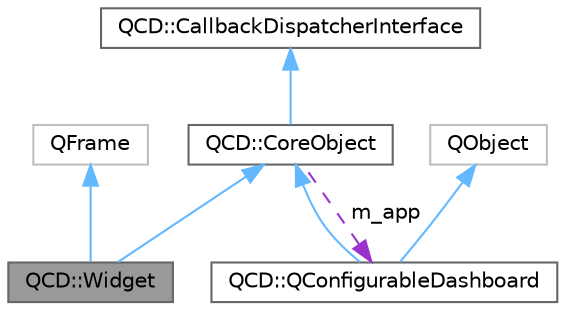 digraph "QCD::Widget"
{
 // LATEX_PDF_SIZE
  bgcolor="transparent";
  edge [fontname=Helvetica,fontsize=10,labelfontname=Helvetica,labelfontsize=10];
  node [fontname=Helvetica,fontsize=10,shape=box,height=0.2,width=0.4];
  Node1 [label="QCD::Widget",height=0.2,width=0.4,color="gray40", fillcolor="grey60", style="filled", fontcolor="black",tooltip="Base class for all QCD custom widget."];
  Node2 -> Node1 [dir="back",color="steelblue1",style="solid"];
  Node2 [label="QFrame",height=0.2,width=0.4,color="grey75", fillcolor="white", style="filled",tooltip=" "];
  Node3 -> Node1 [dir="back",color="steelblue1",style="solid"];
  Node3 [label="QCD::CoreObject",height=0.2,width=0.4,color="gray40", fillcolor="white", style="filled",URL="$classQCD_1_1CoreObject.html",tooltip="core object extended by all QCD classes"];
  Node4 -> Node3 [dir="back",color="steelblue1",style="solid"];
  Node4 [label="QCD::CallbackDispatcherInterface",height=0.2,width=0.4,color="gray40", fillcolor="white", style="filled",URL="$classQCD_1_1CallbackDispatcherInterface.html",tooltip="Interface definition for callback dispatchers."];
  Node5 -> Node3 [dir="back",color="darkorchid3",style="dashed",label=" m_app" ];
  Node5 [label="QCD::QConfigurableDashboard",height=0.2,width=0.4,color="gray40", fillcolor="white", style="filled",URL="$classQCD_1_1QConfigurableDashboard.html",tooltip="core class for running a QCD dashboard application."];
  Node6 -> Node5 [dir="back",color="steelblue1",style="solid"];
  Node6 [label="QObject",height=0.2,width=0.4,color="grey75", fillcolor="white", style="filled",tooltip=" "];
  Node3 -> Node5 [dir="back",color="steelblue1",style="solid"];
}

